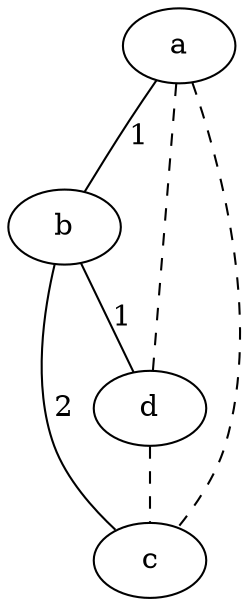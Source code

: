 strict graph "" {
a;
b;
d;
c;
a -- b  [color=black, label=1, style=solid];
a -- d  [color=black, style=dashed];
a -- c  [color=black, style=dashed];
b -- d  [color=black, label=1, style=solid];
b -- c  [color=black, label=2, style=solid];
d -- c  [color=black, style=dashed];
}
